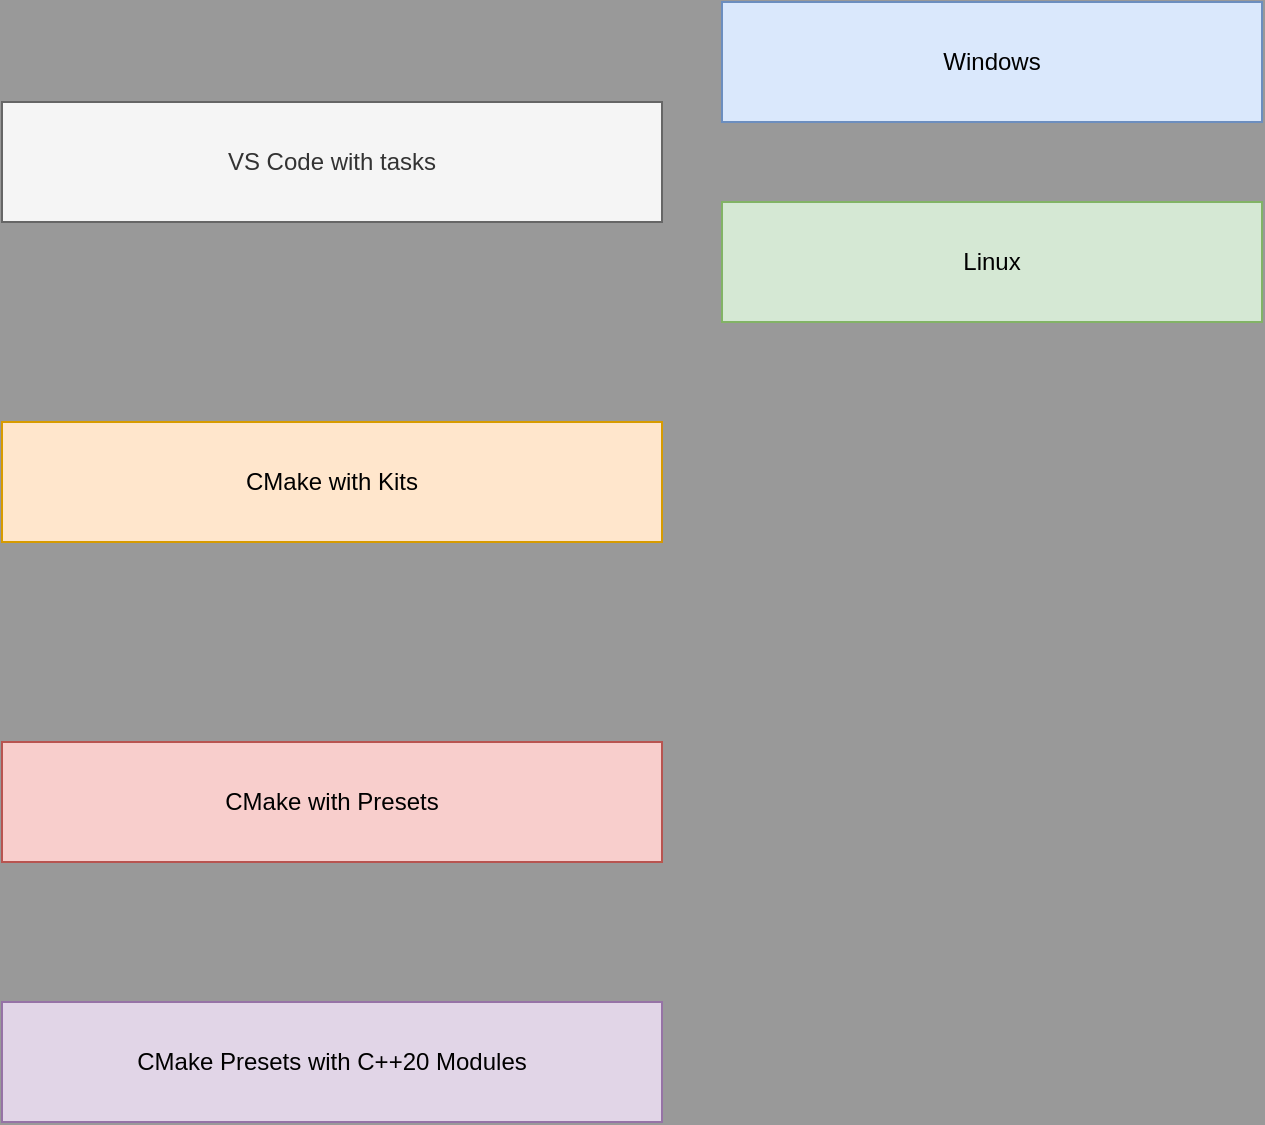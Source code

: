 <mxfile version="21.2.8" type="device">
  <diagram name="Page-1" id="ANXfvSvX2fvnIMbQFfZt">
    <mxGraphModel dx="1418" dy="820" grid="1" gridSize="10" guides="1" tooltips="1" connect="1" arrows="1" fold="1" page="1" pageScale="1" pageWidth="3300" pageHeight="4681" background="#999999" math="0" shadow="0">
      <root>
        <mxCell id="0" />
        <mxCell id="1" parent="0" />
        <mxCell id="coQgBlBkfaDsPRVSCjmO-1" value="VS Code with tasks" style="rounded=0;whiteSpace=wrap;html=1;fillColor=#f5f5f5;fontColor=#333333;strokeColor=#666666;" vertex="1" parent="1">
          <mxGeometry x="470" y="220" width="330" height="60" as="geometry" />
        </mxCell>
        <mxCell id="coQgBlBkfaDsPRVSCjmO-2" value="CMake with Presets" style="rounded=0;whiteSpace=wrap;html=1;fillColor=#f8cecc;strokeColor=#b85450;" vertex="1" parent="1">
          <mxGeometry x="470" y="540" width="330" height="60" as="geometry" />
        </mxCell>
        <mxCell id="coQgBlBkfaDsPRVSCjmO-3" value="CMake with Kits" style="rounded=0;whiteSpace=wrap;html=1;fillColor=#ffe6cc;strokeColor=#d79b00;" vertex="1" parent="1">
          <mxGeometry x="470" y="380" width="330" height="60" as="geometry" />
        </mxCell>
        <mxCell id="coQgBlBkfaDsPRVSCjmO-4" value="CMake Presets with C++20 Modules" style="rounded=0;whiteSpace=wrap;html=1;fillColor=#e1d5e7;strokeColor=#9673a6;" vertex="1" parent="1">
          <mxGeometry x="470" y="670" width="330" height="60" as="geometry" />
        </mxCell>
        <mxCell id="coQgBlBkfaDsPRVSCjmO-5" value="Windows" style="rounded=0;whiteSpace=wrap;html=1;fillColor=#dae8fc;strokeColor=#6c8ebf;" vertex="1" parent="1">
          <mxGeometry x="830" y="170" width="270" height="60" as="geometry" />
        </mxCell>
        <mxCell id="coQgBlBkfaDsPRVSCjmO-6" value="Linux" style="rounded=0;whiteSpace=wrap;html=1;fillColor=#d5e8d4;strokeColor=#82b366;" vertex="1" parent="1">
          <mxGeometry x="830" y="270" width="270" height="60" as="geometry" />
        </mxCell>
      </root>
    </mxGraphModel>
  </diagram>
</mxfile>
